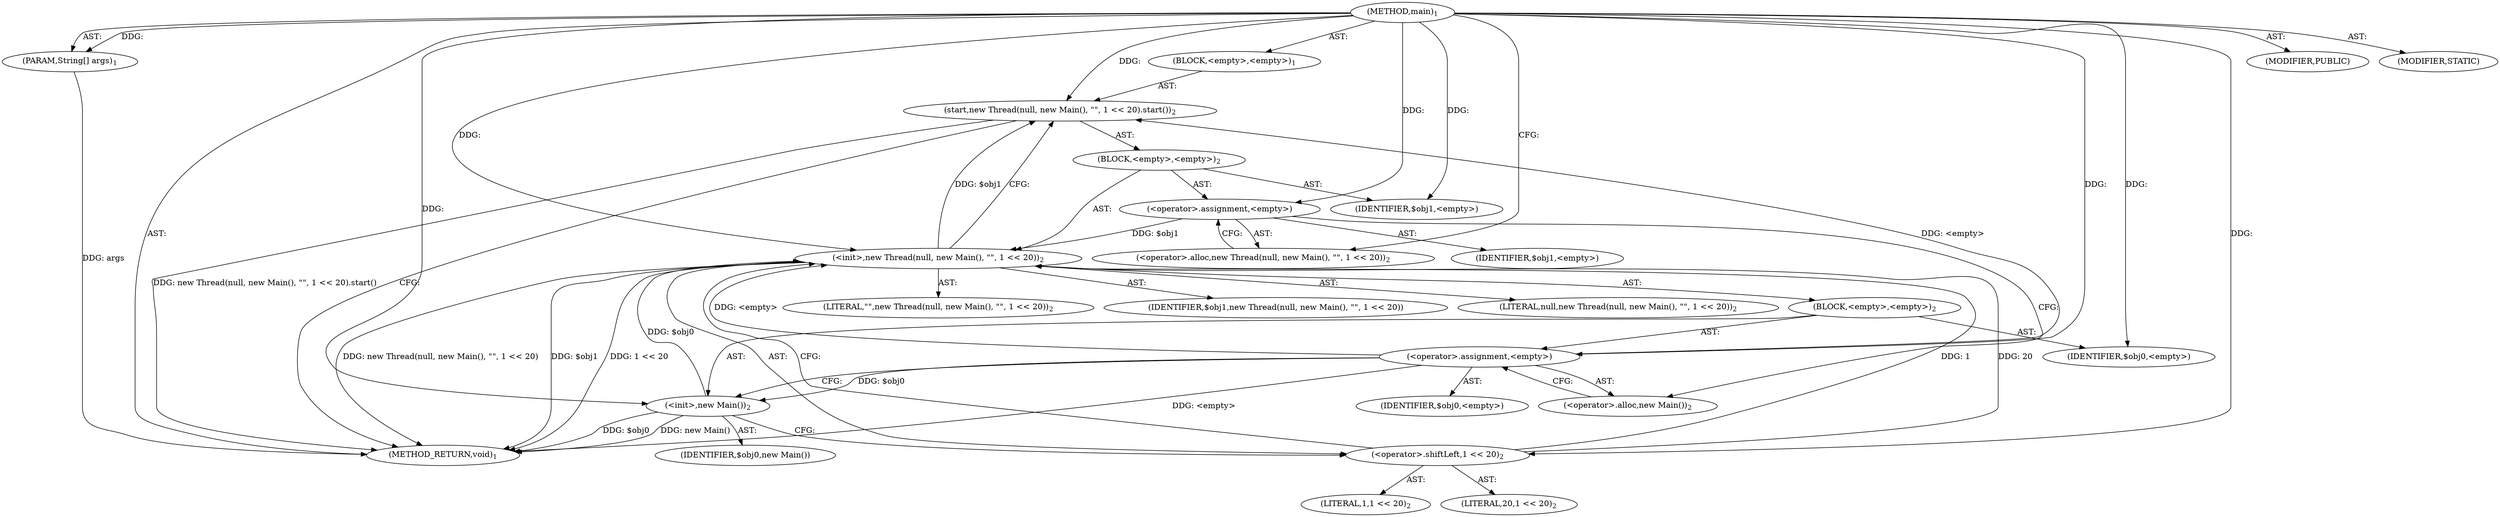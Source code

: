 digraph "main" {  
"17" [label = <(METHOD,main)<SUB>1</SUB>> ]
"18" [label = <(PARAM,String[] args)<SUB>1</SUB>> ]
"19" [label = <(BLOCK,&lt;empty&gt;,&lt;empty&gt;)<SUB>1</SUB>> ]
"20" [label = <(start,new Thread(null, new Main(), &quot;&quot;, 1 &lt;&lt; 20).start())<SUB>2</SUB>> ]
"21" [label = <(BLOCK,&lt;empty&gt;,&lt;empty&gt;)<SUB>2</SUB>> ]
"22" [label = <(&lt;operator&gt;.assignment,&lt;empty&gt;)> ]
"23" [label = <(IDENTIFIER,$obj1,&lt;empty&gt;)> ]
"24" [label = <(&lt;operator&gt;.alloc,new Thread(null, new Main(), &quot;&quot;, 1 &lt;&lt; 20))<SUB>2</SUB>> ]
"25" [label = <(&lt;init&gt;,new Thread(null, new Main(), &quot;&quot;, 1 &lt;&lt; 20))<SUB>2</SUB>> ]
"26" [label = <(IDENTIFIER,$obj1,new Thread(null, new Main(), &quot;&quot;, 1 &lt;&lt; 20))> ]
"27" [label = <(LITERAL,null,new Thread(null, new Main(), &quot;&quot;, 1 &lt;&lt; 20))<SUB>2</SUB>> ]
"28" [label = <(BLOCK,&lt;empty&gt;,&lt;empty&gt;)<SUB>2</SUB>> ]
"29" [label = <(&lt;operator&gt;.assignment,&lt;empty&gt;)> ]
"30" [label = <(IDENTIFIER,$obj0,&lt;empty&gt;)> ]
"31" [label = <(&lt;operator&gt;.alloc,new Main())<SUB>2</SUB>> ]
"32" [label = <(&lt;init&gt;,new Main())<SUB>2</SUB>> ]
"33" [label = <(IDENTIFIER,$obj0,new Main())> ]
"34" [label = <(IDENTIFIER,$obj0,&lt;empty&gt;)> ]
"35" [label = <(LITERAL,&quot;&quot;,new Thread(null, new Main(), &quot;&quot;, 1 &lt;&lt; 20))<SUB>2</SUB>> ]
"36" [label = <(&lt;operator&gt;.shiftLeft,1 &lt;&lt; 20)<SUB>2</SUB>> ]
"37" [label = <(LITERAL,1,1 &lt;&lt; 20)<SUB>2</SUB>> ]
"38" [label = <(LITERAL,20,1 &lt;&lt; 20)<SUB>2</SUB>> ]
"39" [label = <(IDENTIFIER,$obj1,&lt;empty&gt;)> ]
"40" [label = <(MODIFIER,PUBLIC)> ]
"41" [label = <(MODIFIER,STATIC)> ]
"42" [label = <(METHOD_RETURN,void)<SUB>1</SUB>> ]
  "17" -> "18"  [ label = "AST: "] 
  "17" -> "19"  [ label = "AST: "] 
  "17" -> "40"  [ label = "AST: "] 
  "17" -> "41"  [ label = "AST: "] 
  "17" -> "42"  [ label = "AST: "] 
  "19" -> "20"  [ label = "AST: "] 
  "20" -> "21"  [ label = "AST: "] 
  "21" -> "22"  [ label = "AST: "] 
  "21" -> "25"  [ label = "AST: "] 
  "21" -> "39"  [ label = "AST: "] 
  "22" -> "23"  [ label = "AST: "] 
  "22" -> "24"  [ label = "AST: "] 
  "25" -> "26"  [ label = "AST: "] 
  "25" -> "27"  [ label = "AST: "] 
  "25" -> "28"  [ label = "AST: "] 
  "25" -> "35"  [ label = "AST: "] 
  "25" -> "36"  [ label = "AST: "] 
  "28" -> "29"  [ label = "AST: "] 
  "28" -> "32"  [ label = "AST: "] 
  "28" -> "34"  [ label = "AST: "] 
  "29" -> "30"  [ label = "AST: "] 
  "29" -> "31"  [ label = "AST: "] 
  "32" -> "33"  [ label = "AST: "] 
  "36" -> "37"  [ label = "AST: "] 
  "36" -> "38"  [ label = "AST: "] 
  "20" -> "42"  [ label = "CFG: "] 
  "22" -> "31"  [ label = "CFG: "] 
  "25" -> "20"  [ label = "CFG: "] 
  "24" -> "22"  [ label = "CFG: "] 
  "36" -> "25"  [ label = "CFG: "] 
  "29" -> "32"  [ label = "CFG: "] 
  "32" -> "36"  [ label = "CFG: "] 
  "31" -> "29"  [ label = "CFG: "] 
  "17" -> "24"  [ label = "CFG: "] 
  "18" -> "42"  [ label = "DDG: args"] 
  "25" -> "42"  [ label = "DDG: $obj1"] 
  "29" -> "42"  [ label = "DDG: &lt;empty&gt;"] 
  "32" -> "42"  [ label = "DDG: $obj0"] 
  "32" -> "42"  [ label = "DDG: new Main()"] 
  "25" -> "42"  [ label = "DDG: 1 &lt;&lt; 20"] 
  "25" -> "42"  [ label = "DDG: new Thread(null, new Main(), &quot;&quot;, 1 &lt;&lt; 20)"] 
  "20" -> "42"  [ label = "DDG: new Thread(null, new Main(), &quot;&quot;, 1 &lt;&lt; 20).start()"] 
  "17" -> "18"  [ label = "DDG: "] 
  "29" -> "20"  [ label = "DDG: &lt;empty&gt;"] 
  "25" -> "20"  [ label = "DDG: $obj1"] 
  "17" -> "20"  [ label = "DDG: "] 
  "17" -> "22"  [ label = "DDG: "] 
  "17" -> "39"  [ label = "DDG: "] 
  "22" -> "25"  [ label = "DDG: $obj1"] 
  "17" -> "25"  [ label = "DDG: "] 
  "29" -> "25"  [ label = "DDG: &lt;empty&gt;"] 
  "32" -> "25"  [ label = "DDG: $obj0"] 
  "36" -> "25"  [ label = "DDG: 1"] 
  "36" -> "25"  [ label = "DDG: 20"] 
  "17" -> "29"  [ label = "DDG: "] 
  "17" -> "34"  [ label = "DDG: "] 
  "17" -> "36"  [ label = "DDG: "] 
  "29" -> "32"  [ label = "DDG: $obj0"] 
  "17" -> "32"  [ label = "DDG: "] 
}
